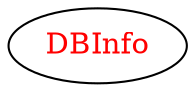 digraph dependencyGraph {
 concentrate=true;
 ranksep="2.0";
 rankdir="LR"; 
 splines="ortho";
"DBInfo" [fontcolor="red"];
}